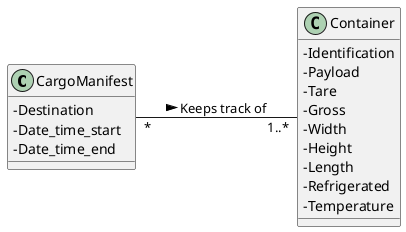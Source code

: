@startuml
'https://plantuml.com/class-diagram

skinparam classAttributeIconSize 0

left to right direction

class CargoManifest {
-Destination
-Date_time_start
-Date_time_end
}

class Container {
-Identification
-Payload
-Tare
-Gross
-Width
-Height
-Length
-Refrigerated
-Temperature
}

CargoManifest "*" -- "1..*" Container : Keeps track of >
@enduml